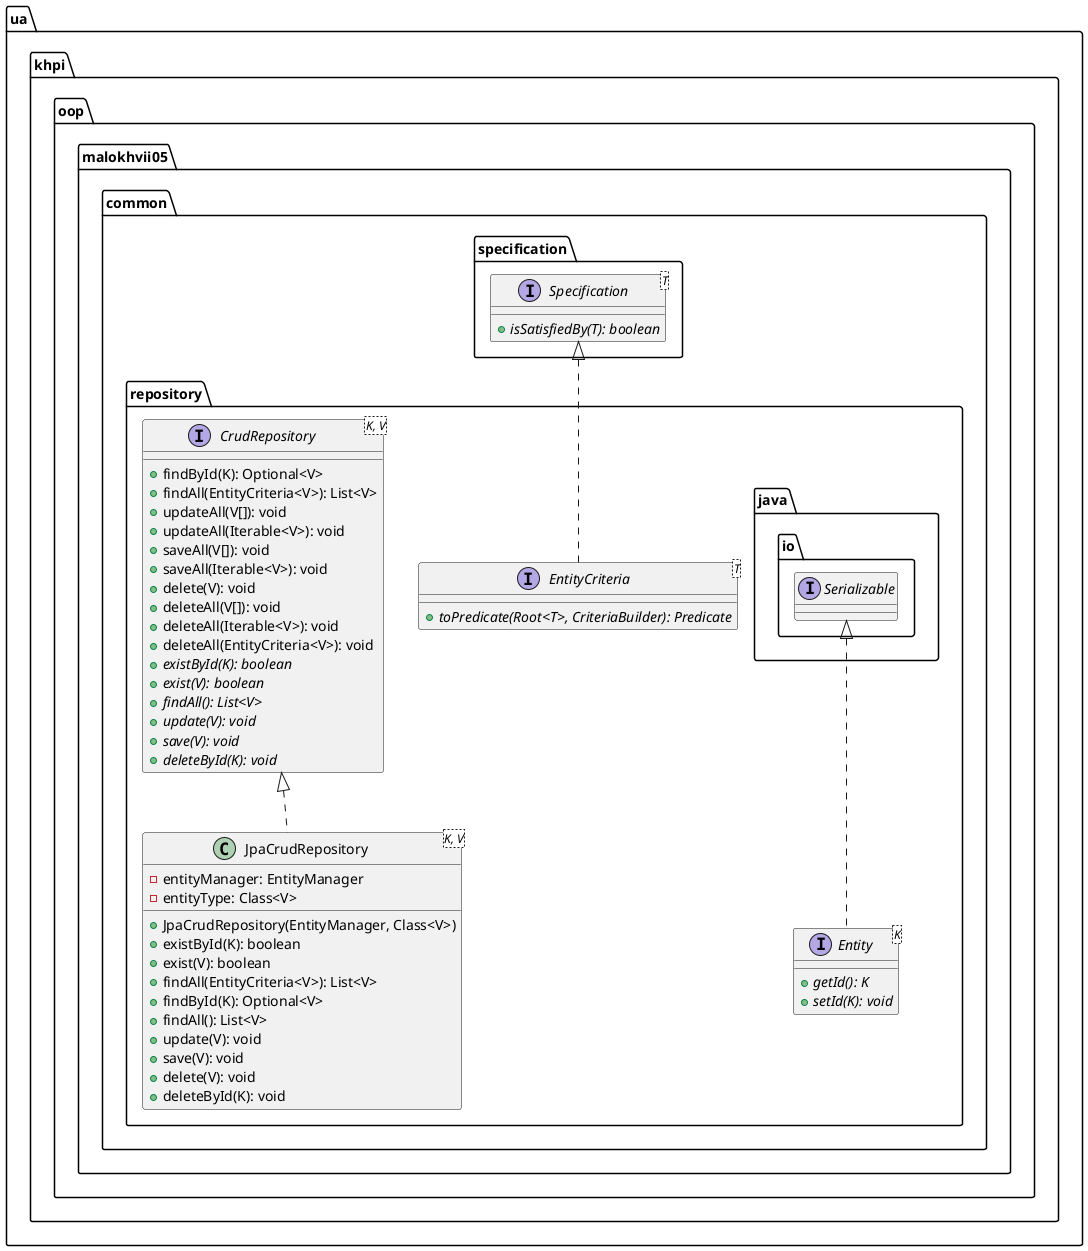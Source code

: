 @startuml

    namespace ua.khpi.oop.malokhvii05.common.repository {

        class JpaCrudRepository<K, V> {
            -entityManager: EntityManager
            -entityType: Class<V>
            +JpaCrudRepository(EntityManager, Class<V>)
            +existById(K): boolean
            +exist(V): boolean
            +findAll(EntityCriteria<V>): List<V>
            +findById(K): Optional<V>
            +findAll(): List<V>
            +update(V): void
            +save(V): void
            +delete(V): void
            +deleteById(K): void
        }

        interface EntityCriteria<T> {
            {abstract} +toPredicate(Root<T>, CriteriaBuilder): Predicate
        }

        interface Entity<K> {
            {abstract} +getId(): K
            {abstract} +setId(K): void
        }

        interface CrudRepository<K, V> {
            +findById(K): Optional<V>
            +findAll(EntityCriteria<V>): List<V>
            +updateAll(V[]): void
            +updateAll(Iterable<V>): void
            +saveAll(V[]): void
            +saveAll(Iterable<V>): void
            +delete(V): void
            +deleteAll(V[]): void
            +deleteAll(Iterable<V>): void
            +deleteAll(EntityCriteria<V>): void
            {abstract} +existById(K): boolean
            {abstract} +exist(V): boolean
            {abstract} +findAll(): List<V>
            {abstract} +update(V): void
            {abstract} +save(V): void
            {abstract} +deleteById(K): void
        }

        CrudRepository <|.. JpaCrudRepository

        interface ua.khpi.oop.malokhvii05.common.specification.Specification<T> {
            {abstract} +isSatisfiedBy(T): boolean
        }
        ua.khpi.oop.malokhvii05.common.specification.Specification <|.. EntityCriteria

        interface java.io.Serializable
        java.io.Serializable <|.. Entity

    }

@enduml
